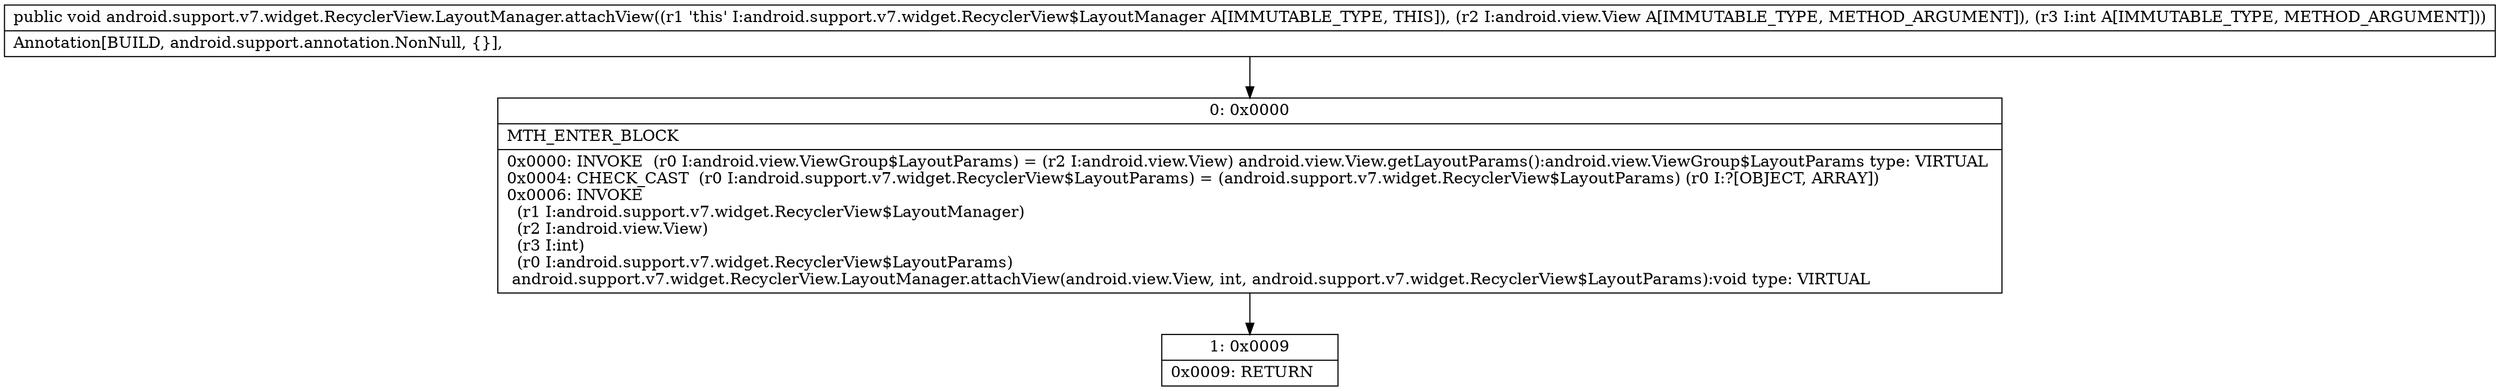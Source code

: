 digraph "CFG forandroid.support.v7.widget.RecyclerView.LayoutManager.attachView(Landroid\/view\/View;I)V" {
Node_0 [shape=record,label="{0\:\ 0x0000|MTH_ENTER_BLOCK\l|0x0000: INVOKE  (r0 I:android.view.ViewGroup$LayoutParams) = (r2 I:android.view.View) android.view.View.getLayoutParams():android.view.ViewGroup$LayoutParams type: VIRTUAL \l0x0004: CHECK_CAST  (r0 I:android.support.v7.widget.RecyclerView$LayoutParams) = (android.support.v7.widget.RecyclerView$LayoutParams) (r0 I:?[OBJECT, ARRAY]) \l0x0006: INVOKE  \l  (r1 I:android.support.v7.widget.RecyclerView$LayoutManager)\l  (r2 I:android.view.View)\l  (r3 I:int)\l  (r0 I:android.support.v7.widget.RecyclerView$LayoutParams)\l android.support.v7.widget.RecyclerView.LayoutManager.attachView(android.view.View, int, android.support.v7.widget.RecyclerView$LayoutParams):void type: VIRTUAL \l}"];
Node_1 [shape=record,label="{1\:\ 0x0009|0x0009: RETURN   \l}"];
MethodNode[shape=record,label="{public void android.support.v7.widget.RecyclerView.LayoutManager.attachView((r1 'this' I:android.support.v7.widget.RecyclerView$LayoutManager A[IMMUTABLE_TYPE, THIS]), (r2 I:android.view.View A[IMMUTABLE_TYPE, METHOD_ARGUMENT]), (r3 I:int A[IMMUTABLE_TYPE, METHOD_ARGUMENT]))  | Annotation[BUILD, android.support.annotation.NonNull, \{\}], \l}"];
MethodNode -> Node_0;
Node_0 -> Node_1;
}


